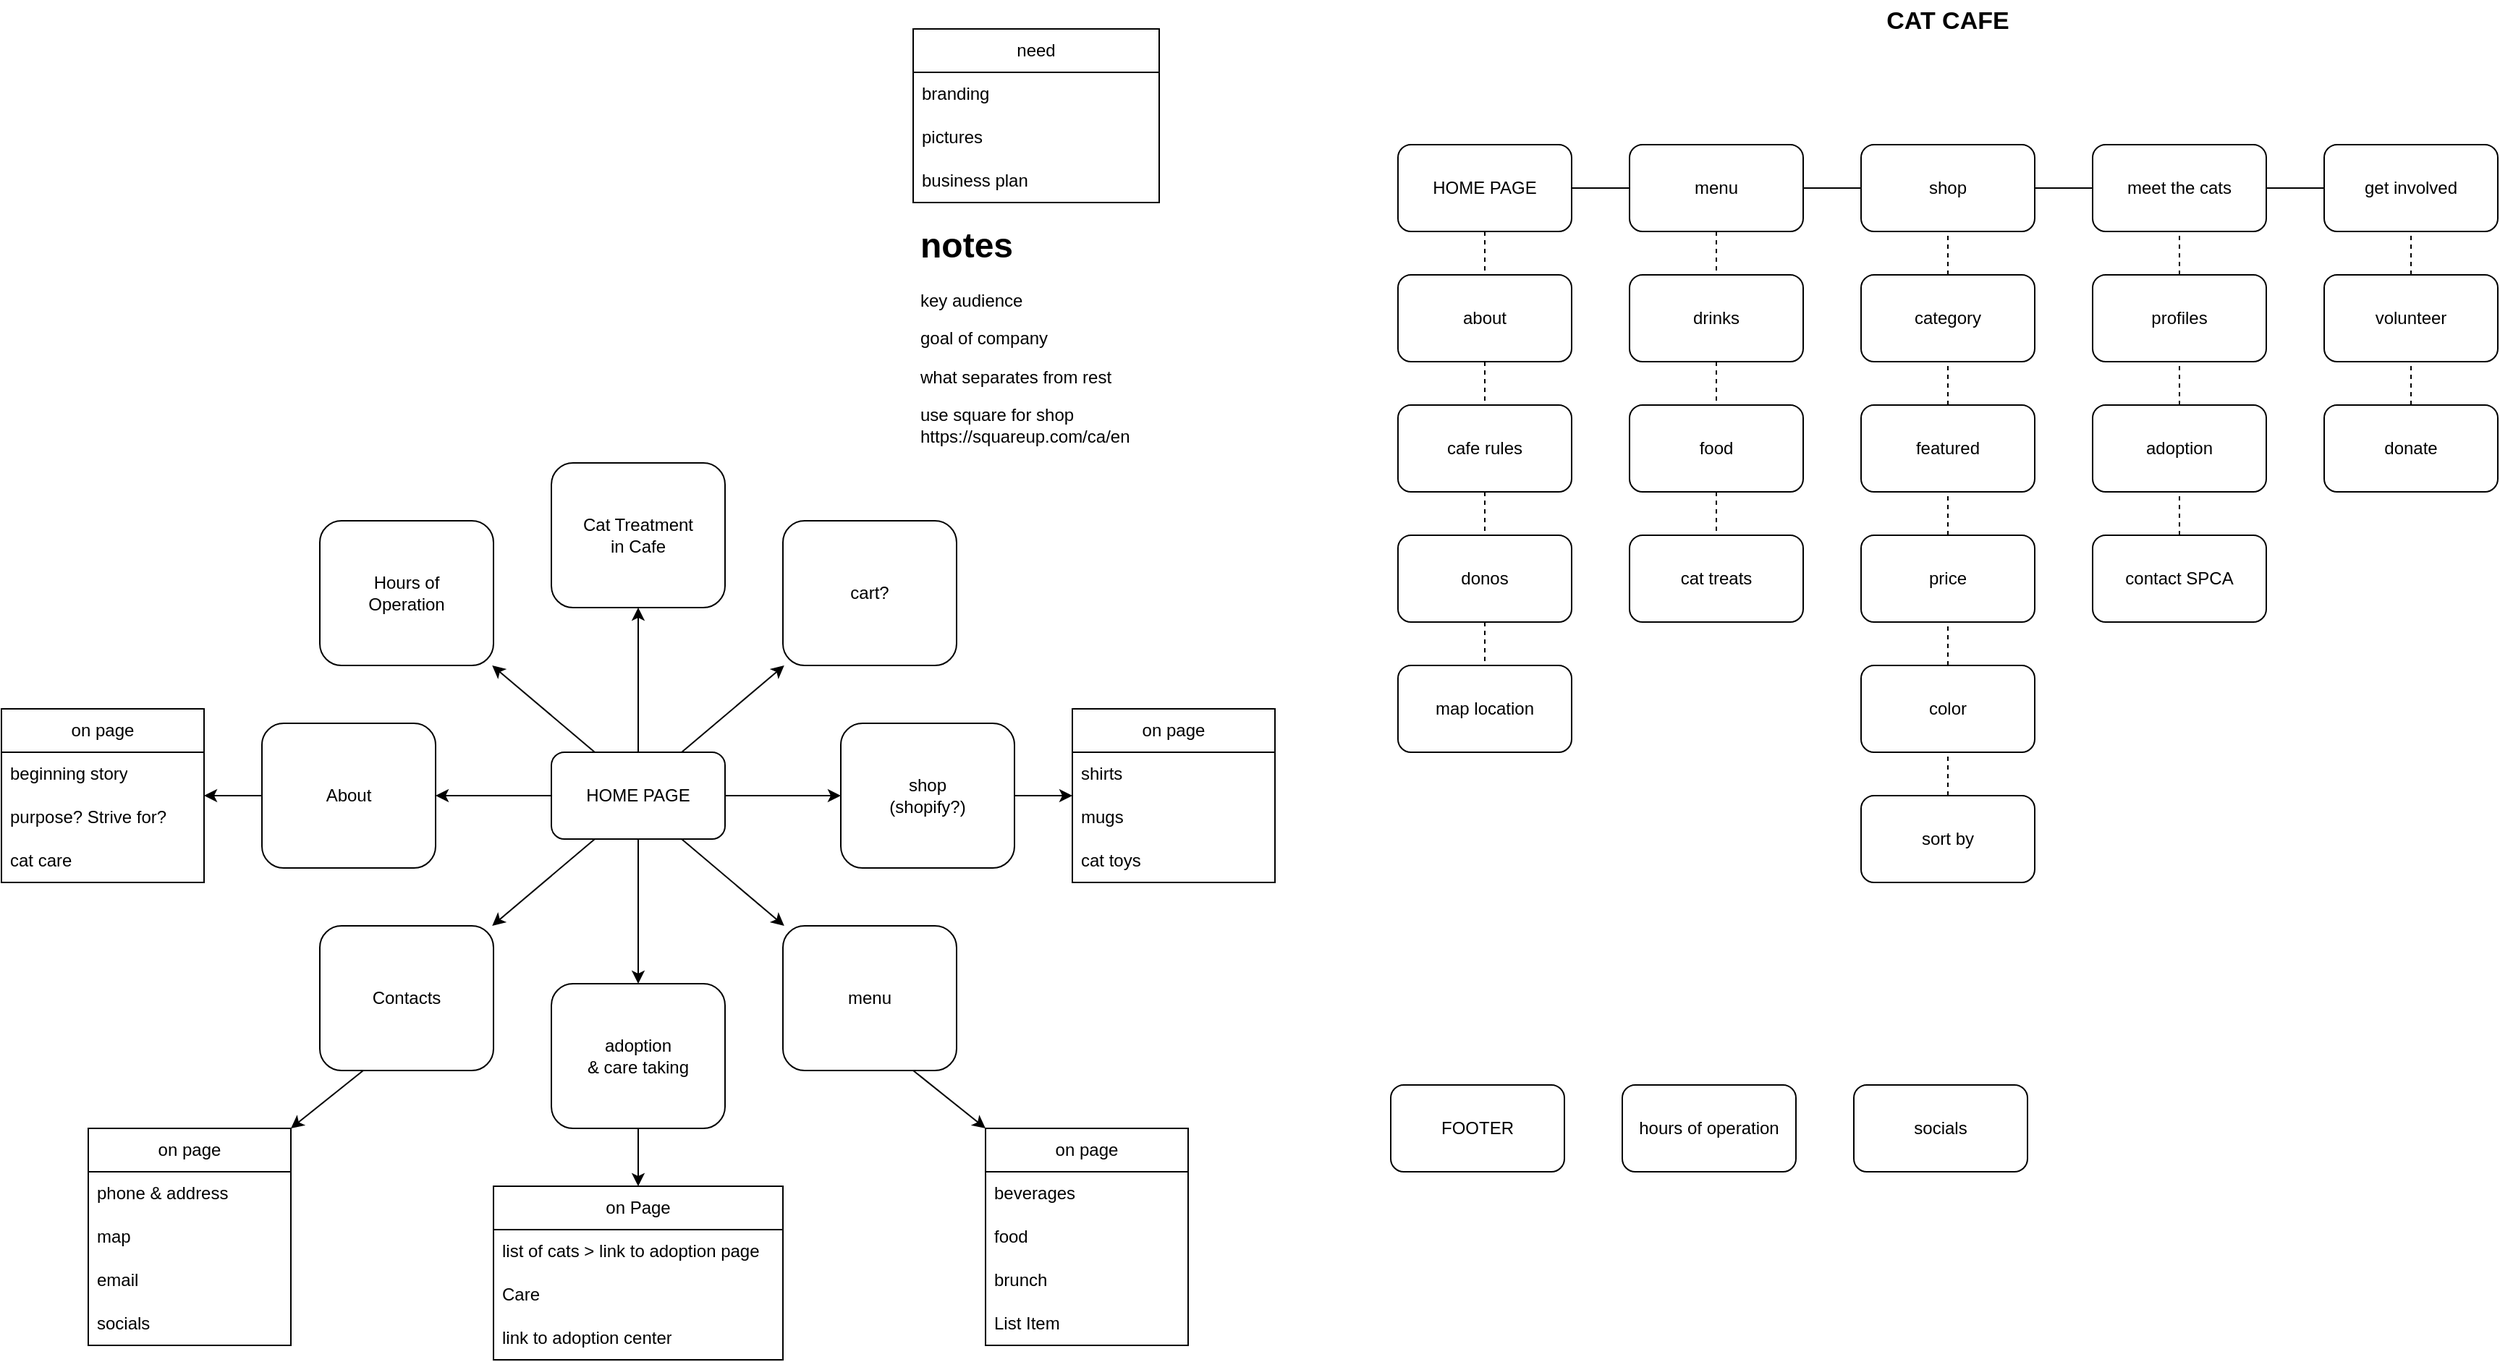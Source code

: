 <mxfile version="21.3.8" type="github">
  <diagram name="Page-1" id="Xms7GjZd3My_gEHVBKcg">
    <mxGraphModel dx="3541" dy="1071" grid="1" gridSize="10" guides="1" tooltips="1" connect="1" arrows="1" fold="1" page="1" pageScale="1" pageWidth="850" pageHeight="1100" math="0" shadow="0">
      <root>
        <mxCell id="0" />
        <mxCell id="1" parent="0" />
        <mxCell id="Ah0YgZg6HlVCOq0gjAIQ-40" style="edgeStyle=orthogonalEdgeStyle;rounded=0;orthogonalLoop=1;jettySize=auto;html=1;entryX=1;entryY=0.5;entryDx=0;entryDy=0;" parent="1" source="Ah0YgZg6HlVCOq0gjAIQ-2" target="Ah0YgZg6HlVCOq0gjAIQ-9" edge="1">
          <mxGeometry relative="1" as="geometry" />
        </mxCell>
        <mxCell id="Ah0YgZg6HlVCOq0gjAIQ-41" style="edgeStyle=orthogonalEdgeStyle;rounded=0;orthogonalLoop=1;jettySize=auto;html=1;entryX=0;entryY=0.5;entryDx=0;entryDy=0;" parent="1" source="Ah0YgZg6HlVCOq0gjAIQ-2" target="Ah0YgZg6HlVCOq0gjAIQ-11" edge="1">
          <mxGeometry relative="1" as="geometry" />
        </mxCell>
        <mxCell id="Ah0YgZg6HlVCOq0gjAIQ-42" style="edgeStyle=orthogonalEdgeStyle;rounded=0;orthogonalLoop=1;jettySize=auto;html=1;entryX=0.5;entryY=1;entryDx=0;entryDy=0;" parent="1" source="Ah0YgZg6HlVCOq0gjAIQ-2" target="Ah0YgZg6HlVCOq0gjAIQ-38" edge="1">
          <mxGeometry relative="1" as="geometry" />
        </mxCell>
        <mxCell id="Ah0YgZg6HlVCOq0gjAIQ-2" value="HOME PAGE" style="rounded=1;whiteSpace=wrap;html=1;" parent="1" vertex="1">
          <mxGeometry x="-540" y="540" width="120" height="60" as="geometry" />
        </mxCell>
        <mxCell id="Ah0YgZg6HlVCOq0gjAIQ-36" value="" style="edgeStyle=orthogonalEdgeStyle;rounded=0;orthogonalLoop=1;jettySize=auto;html=1;exitX=0.5;exitY=1;exitDx=0;exitDy=0;" parent="1" source="Ah0YgZg6HlVCOq0gjAIQ-2" target="Ah0YgZg6HlVCOq0gjAIQ-12" edge="1">
          <mxGeometry relative="1" as="geometry">
            <mxPoint x="-460" y="650" as="sourcePoint" />
          </mxGeometry>
        </mxCell>
        <mxCell id="Ah0YgZg6HlVCOq0gjAIQ-35" style="edgeStyle=orthogonalEdgeStyle;rounded=0;orthogonalLoop=1;jettySize=auto;html=1;" parent="1" source="Ah0YgZg6HlVCOq0gjAIQ-9" target="Ah0YgZg6HlVCOq0gjAIQ-31" edge="1">
          <mxGeometry relative="1" as="geometry" />
        </mxCell>
        <mxCell id="Ah0YgZg6HlVCOq0gjAIQ-9" value="About" style="rounded=1;whiteSpace=wrap;html=1;" parent="1" vertex="1">
          <mxGeometry x="-740" y="520" width="120" height="100" as="geometry" />
        </mxCell>
        <mxCell id="Ah0YgZg6HlVCOq0gjAIQ-67" style="edgeStyle=orthogonalEdgeStyle;rounded=0;orthogonalLoop=1;jettySize=auto;html=1;" parent="1" source="Ah0YgZg6HlVCOq0gjAIQ-11" target="Ah0YgZg6HlVCOq0gjAIQ-63" edge="1">
          <mxGeometry relative="1" as="geometry" />
        </mxCell>
        <mxCell id="Ah0YgZg6HlVCOq0gjAIQ-11" value="shop&lt;br&gt;(shopify?)" style="rounded=1;whiteSpace=wrap;html=1;" parent="1" vertex="1">
          <mxGeometry x="-340" y="520" width="120" height="100" as="geometry" />
        </mxCell>
        <mxCell id="Ah0YgZg6HlVCOq0gjAIQ-55" style="edgeStyle=orthogonalEdgeStyle;rounded=0;orthogonalLoop=1;jettySize=auto;html=1;" parent="1" source="Ah0YgZg6HlVCOq0gjAIQ-12" target="Ah0YgZg6HlVCOq0gjAIQ-57" edge="1">
          <mxGeometry relative="1" as="geometry">
            <mxPoint x="-480" y="840" as="targetPoint" />
          </mxGeometry>
        </mxCell>
        <mxCell id="Ah0YgZg6HlVCOq0gjAIQ-12" value="adoption&lt;br&gt;&amp;amp; care taking" style="rounded=1;whiteSpace=wrap;html=1;" parent="1" vertex="1">
          <mxGeometry x="-540" y="700" width="120" height="100" as="geometry" />
        </mxCell>
        <mxCell id="Ah0YgZg6HlVCOq0gjAIQ-13" value="Contacts" style="rounded=1;whiteSpace=wrap;html=1;" parent="1" vertex="1">
          <mxGeometry x="-700" y="660" width="120" height="100" as="geometry" />
        </mxCell>
        <mxCell id="Ah0YgZg6HlVCOq0gjAIQ-14" value="menu" style="rounded=1;whiteSpace=wrap;html=1;" parent="1" vertex="1">
          <mxGeometry x="-380" y="660" width="120" height="100" as="geometry" />
        </mxCell>
        <mxCell id="Ah0YgZg6HlVCOq0gjAIQ-15" value="&lt;b&gt;&lt;font style=&quot;font-size: 17px;&quot;&gt;CAT CAFE&lt;/font&gt;&lt;/b&gt;" style="text;html=1;strokeColor=none;fillColor=none;align=center;verticalAlign=middle;whiteSpace=wrap;rounded=0;" parent="1" vertex="1">
          <mxGeometry x="360" y="20" width="130" height="30" as="geometry" />
        </mxCell>
        <mxCell id="Ah0YgZg6HlVCOq0gjAIQ-21" value="&lt;h1&gt;notes&lt;/h1&gt;&lt;p&gt;key audience&lt;/p&gt;&lt;p&gt;goal of company&lt;/p&gt;&lt;p&gt;what separates from rest&lt;/p&gt;&lt;p&gt;use square for shop&lt;br&gt;&lt;span style=&quot;background-color: initial;&quot;&gt;https://squareup.com/ca/en&lt;/span&gt;&lt;/p&gt;" style="text;html=1;strokeColor=none;fillColor=none;spacing=5;spacingTop=-20;whiteSpace=wrap;overflow=hidden;rounded=0;" parent="1" vertex="1">
          <mxGeometry x="-290" y="170" width="170" height="190" as="geometry" />
        </mxCell>
        <mxCell id="Ah0YgZg6HlVCOq0gjAIQ-22" value="need" style="swimlane;fontStyle=0;childLayout=stackLayout;horizontal=1;startSize=30;horizontalStack=0;resizeParent=1;resizeParentMax=0;resizeLast=0;collapsible=1;marginBottom=0;whiteSpace=wrap;html=1;" parent="1" vertex="1">
          <mxGeometry x="-290" y="40" width="170" height="120" as="geometry" />
        </mxCell>
        <mxCell id="Ah0YgZg6HlVCOq0gjAIQ-23" value="branding" style="text;strokeColor=none;fillColor=none;align=left;verticalAlign=middle;spacingLeft=4;spacingRight=4;overflow=hidden;points=[[0,0.5],[1,0.5]];portConstraint=eastwest;rotatable=0;whiteSpace=wrap;html=1;" parent="Ah0YgZg6HlVCOq0gjAIQ-22" vertex="1">
          <mxGeometry y="30" width="170" height="30" as="geometry" />
        </mxCell>
        <mxCell id="Ah0YgZg6HlVCOq0gjAIQ-24" value="pictures" style="text;strokeColor=none;fillColor=none;align=left;verticalAlign=middle;spacingLeft=4;spacingRight=4;overflow=hidden;points=[[0,0.5],[1,0.5]];portConstraint=eastwest;rotatable=0;whiteSpace=wrap;html=1;" parent="Ah0YgZg6HlVCOq0gjAIQ-22" vertex="1">
          <mxGeometry y="60" width="170" height="30" as="geometry" />
        </mxCell>
        <mxCell id="Ah0YgZg6HlVCOq0gjAIQ-25" value="business plan" style="text;strokeColor=none;fillColor=none;align=left;verticalAlign=middle;spacingLeft=4;spacingRight=4;overflow=hidden;points=[[0,0.5],[1,0.5]];portConstraint=eastwest;rotatable=0;whiteSpace=wrap;html=1;" parent="Ah0YgZg6HlVCOq0gjAIQ-22" vertex="1">
          <mxGeometry y="90" width="170" height="30" as="geometry" />
        </mxCell>
        <mxCell id="Ah0YgZg6HlVCOq0gjAIQ-26" value="on page" style="swimlane;fontStyle=0;childLayout=stackLayout;horizontal=1;startSize=30;horizontalStack=0;resizeParent=1;resizeParentMax=0;resizeLast=0;collapsible=1;marginBottom=0;whiteSpace=wrap;html=1;" parent="1" vertex="1">
          <mxGeometry x="-860" y="800" width="140" height="150" as="geometry" />
        </mxCell>
        <mxCell id="Ah0YgZg6HlVCOq0gjAIQ-27" value="phone &amp;amp; address" style="text;strokeColor=none;fillColor=none;align=left;verticalAlign=middle;spacingLeft=4;spacingRight=4;overflow=hidden;points=[[0,0.5],[1,0.5]];portConstraint=eastwest;rotatable=0;whiteSpace=wrap;html=1;" parent="Ah0YgZg6HlVCOq0gjAIQ-26" vertex="1">
          <mxGeometry y="30" width="140" height="30" as="geometry" />
        </mxCell>
        <mxCell id="Ah0YgZg6HlVCOq0gjAIQ-28" value="map" style="text;strokeColor=none;fillColor=none;align=left;verticalAlign=middle;spacingLeft=4;spacingRight=4;overflow=hidden;points=[[0,0.5],[1,0.5]];portConstraint=eastwest;rotatable=0;whiteSpace=wrap;html=1;" parent="Ah0YgZg6HlVCOq0gjAIQ-26" vertex="1">
          <mxGeometry y="60" width="140" height="30" as="geometry" />
        </mxCell>
        <mxCell id="Ah0YgZg6HlVCOq0gjAIQ-29" value="email" style="text;strokeColor=none;fillColor=none;align=left;verticalAlign=middle;spacingLeft=4;spacingRight=4;overflow=hidden;points=[[0,0.5],[1,0.5]];portConstraint=eastwest;rotatable=0;whiteSpace=wrap;html=1;" parent="Ah0YgZg6HlVCOq0gjAIQ-26" vertex="1">
          <mxGeometry y="90" width="140" height="30" as="geometry" />
        </mxCell>
        <mxCell id="Ah0YgZg6HlVCOq0gjAIQ-74" value="socials" style="text;strokeColor=none;fillColor=none;align=left;verticalAlign=middle;spacingLeft=4;spacingRight=4;overflow=hidden;points=[[0,0.5],[1,0.5]];portConstraint=eastwest;rotatable=0;whiteSpace=wrap;html=1;" parent="Ah0YgZg6HlVCOq0gjAIQ-26" vertex="1">
          <mxGeometry y="120" width="140" height="30" as="geometry" />
        </mxCell>
        <mxCell id="Ah0YgZg6HlVCOq0gjAIQ-31" value="on page" style="swimlane;fontStyle=0;childLayout=stackLayout;horizontal=1;startSize=30;horizontalStack=0;resizeParent=1;resizeParentMax=0;resizeLast=0;collapsible=1;marginBottom=0;whiteSpace=wrap;html=1;" parent="1" vertex="1">
          <mxGeometry x="-920" y="510" width="140" height="120" as="geometry" />
        </mxCell>
        <mxCell id="Ah0YgZg6HlVCOq0gjAIQ-32" value="beginning story" style="text;strokeColor=none;fillColor=none;align=left;verticalAlign=middle;spacingLeft=4;spacingRight=4;overflow=hidden;points=[[0,0.5],[1,0.5]];portConstraint=eastwest;rotatable=0;whiteSpace=wrap;html=1;" parent="Ah0YgZg6HlVCOq0gjAIQ-31" vertex="1">
          <mxGeometry y="30" width="140" height="30" as="geometry" />
        </mxCell>
        <mxCell id="Ah0YgZg6HlVCOq0gjAIQ-33" value="purpose? Strive for?" style="text;strokeColor=none;fillColor=none;align=left;verticalAlign=middle;spacingLeft=4;spacingRight=4;overflow=hidden;points=[[0,0.5],[1,0.5]];portConstraint=eastwest;rotatable=0;whiteSpace=wrap;html=1;" parent="Ah0YgZg6HlVCOq0gjAIQ-31" vertex="1">
          <mxGeometry y="60" width="140" height="30" as="geometry" />
        </mxCell>
        <mxCell id="Ah0YgZg6HlVCOq0gjAIQ-34" value="cat care" style="text;strokeColor=none;fillColor=none;align=left;verticalAlign=middle;spacingLeft=4;spacingRight=4;overflow=hidden;points=[[0,0.5],[1,0.5]];portConstraint=eastwest;rotatable=0;whiteSpace=wrap;html=1;" parent="Ah0YgZg6HlVCOq0gjAIQ-31" vertex="1">
          <mxGeometry y="90" width="140" height="30" as="geometry" />
        </mxCell>
        <mxCell id="Ah0YgZg6HlVCOq0gjAIQ-37" value="cart?" style="rounded=1;whiteSpace=wrap;html=1;" parent="1" vertex="1">
          <mxGeometry x="-380" y="380" width="120" height="100" as="geometry" />
        </mxCell>
        <mxCell id="Ah0YgZg6HlVCOq0gjAIQ-38" value="Cat Treatment&lt;br&gt;in Cafe" style="rounded=1;whiteSpace=wrap;html=1;" parent="1" vertex="1">
          <mxGeometry x="-540" y="340" width="120" height="100" as="geometry" />
        </mxCell>
        <mxCell id="Ah0YgZg6HlVCOq0gjAIQ-39" value="Hours of&lt;br&gt;Operation" style="rounded=1;whiteSpace=wrap;html=1;" parent="1" vertex="1">
          <mxGeometry x="-700" y="380" width="120" height="100" as="geometry" />
        </mxCell>
        <mxCell id="Ah0YgZg6HlVCOq0gjAIQ-44" value="" style="endArrow=classic;html=1;rounded=0;exitX=0.75;exitY=0;exitDx=0;exitDy=0;" parent="1" source="Ah0YgZg6HlVCOq0gjAIQ-2" target="Ah0YgZg6HlVCOq0gjAIQ-37" edge="1">
          <mxGeometry width="50" height="50" relative="1" as="geometry">
            <mxPoint x="-420" y="540" as="sourcePoint" />
            <mxPoint x="-370" y="490" as="targetPoint" />
          </mxGeometry>
        </mxCell>
        <mxCell id="Ah0YgZg6HlVCOq0gjAIQ-46" value="" style="endArrow=classic;html=1;rounded=0;exitX=0.25;exitY=0;exitDx=0;exitDy=0;" parent="1" source="Ah0YgZg6HlVCOq0gjAIQ-2" target="Ah0YgZg6HlVCOq0gjAIQ-39" edge="1">
          <mxGeometry width="50" height="50" relative="1" as="geometry">
            <mxPoint x="-300" y="550" as="sourcePoint" />
            <mxPoint x="-250" y="500" as="targetPoint" />
          </mxGeometry>
        </mxCell>
        <mxCell id="Ah0YgZg6HlVCOq0gjAIQ-48" value="" style="endArrow=classic;html=1;rounded=0;exitX=0.25;exitY=1;exitDx=0;exitDy=0;" parent="1" source="Ah0YgZg6HlVCOq0gjAIQ-2" target="Ah0YgZg6HlVCOq0gjAIQ-13" edge="1">
          <mxGeometry width="50" height="50" relative="1" as="geometry">
            <mxPoint x="-300" y="460" as="sourcePoint" />
            <mxPoint x="-250" y="410" as="targetPoint" />
          </mxGeometry>
        </mxCell>
        <mxCell id="Ah0YgZg6HlVCOq0gjAIQ-49" value="" style="endArrow=classic;html=1;rounded=0;exitX=0.75;exitY=1;exitDx=0;exitDy=0;" parent="1" source="Ah0YgZg6HlVCOq0gjAIQ-2" target="Ah0YgZg6HlVCOq0gjAIQ-14" edge="1">
          <mxGeometry width="50" height="50" relative="1" as="geometry">
            <mxPoint x="-300" y="460" as="sourcePoint" />
            <mxPoint x="-250" y="410" as="targetPoint" />
          </mxGeometry>
        </mxCell>
        <mxCell id="Ah0YgZg6HlVCOq0gjAIQ-57" value="on Page" style="swimlane;fontStyle=0;childLayout=stackLayout;horizontal=1;startSize=30;horizontalStack=0;resizeParent=1;resizeParentMax=0;resizeLast=0;collapsible=1;marginBottom=0;whiteSpace=wrap;html=1;" parent="1" vertex="1">
          <mxGeometry x="-580" y="840" width="200" height="120" as="geometry" />
        </mxCell>
        <mxCell id="Ah0YgZg6HlVCOq0gjAIQ-58" value="list of cats &amp;gt; link to adoption page" style="text;strokeColor=none;fillColor=none;align=left;verticalAlign=middle;spacingLeft=4;spacingRight=4;overflow=hidden;points=[[0,0.5],[1,0.5]];portConstraint=eastwest;rotatable=0;whiteSpace=wrap;html=1;" parent="Ah0YgZg6HlVCOq0gjAIQ-57" vertex="1">
          <mxGeometry y="30" width="200" height="30" as="geometry" />
        </mxCell>
        <mxCell id="Ah0YgZg6HlVCOq0gjAIQ-59" value="Care" style="text;strokeColor=none;fillColor=none;align=left;verticalAlign=middle;spacingLeft=4;spacingRight=4;overflow=hidden;points=[[0,0.5],[1,0.5]];portConstraint=eastwest;rotatable=0;whiteSpace=wrap;html=1;" parent="Ah0YgZg6HlVCOq0gjAIQ-57" vertex="1">
          <mxGeometry y="60" width="200" height="30" as="geometry" />
        </mxCell>
        <mxCell id="Ah0YgZg6HlVCOq0gjAIQ-60" value="link to adoption center" style="text;strokeColor=none;fillColor=none;align=left;verticalAlign=middle;spacingLeft=4;spacingRight=4;overflow=hidden;points=[[0,0.5],[1,0.5]];portConstraint=eastwest;rotatable=0;whiteSpace=wrap;html=1;" parent="Ah0YgZg6HlVCOq0gjAIQ-57" vertex="1">
          <mxGeometry y="90" width="200" height="30" as="geometry" />
        </mxCell>
        <mxCell id="Ah0YgZg6HlVCOq0gjAIQ-61" value="" style="endArrow=classic;html=1;rounded=0;exitX=0.25;exitY=1;exitDx=0;exitDy=0;entryX=1;entryY=0;entryDx=0;entryDy=0;" parent="1" source="Ah0YgZg6HlVCOq0gjAIQ-13" target="Ah0YgZg6HlVCOq0gjAIQ-26" edge="1">
          <mxGeometry width="50" height="50" relative="1" as="geometry">
            <mxPoint x="-530" y="780" as="sourcePoint" />
            <mxPoint x="-680" y="860" as="targetPoint" />
          </mxGeometry>
        </mxCell>
        <mxCell id="Ah0YgZg6HlVCOq0gjAIQ-63" value="on page" style="swimlane;fontStyle=0;childLayout=stackLayout;horizontal=1;startSize=30;horizontalStack=0;resizeParent=1;resizeParentMax=0;resizeLast=0;collapsible=1;marginBottom=0;whiteSpace=wrap;html=1;" parent="1" vertex="1">
          <mxGeometry x="-180" y="510" width="140" height="120" as="geometry" />
        </mxCell>
        <mxCell id="Ah0YgZg6HlVCOq0gjAIQ-64" value="shirts" style="text;strokeColor=none;fillColor=none;align=left;verticalAlign=middle;spacingLeft=4;spacingRight=4;overflow=hidden;points=[[0,0.5],[1,0.5]];portConstraint=eastwest;rotatable=0;whiteSpace=wrap;html=1;" parent="Ah0YgZg6HlVCOq0gjAIQ-63" vertex="1">
          <mxGeometry y="30" width="140" height="30" as="geometry" />
        </mxCell>
        <mxCell id="Ah0YgZg6HlVCOq0gjAIQ-65" value="mugs" style="text;strokeColor=none;fillColor=none;align=left;verticalAlign=middle;spacingLeft=4;spacingRight=4;overflow=hidden;points=[[0,0.5],[1,0.5]];portConstraint=eastwest;rotatable=0;whiteSpace=wrap;html=1;" parent="Ah0YgZg6HlVCOq0gjAIQ-63" vertex="1">
          <mxGeometry y="60" width="140" height="30" as="geometry" />
        </mxCell>
        <mxCell id="Ah0YgZg6HlVCOq0gjAIQ-66" value="cat toys" style="text;strokeColor=none;fillColor=none;align=left;verticalAlign=middle;spacingLeft=4;spacingRight=4;overflow=hidden;points=[[0,0.5],[1,0.5]];portConstraint=eastwest;rotatable=0;whiteSpace=wrap;html=1;" parent="Ah0YgZg6HlVCOq0gjAIQ-63" vertex="1">
          <mxGeometry y="90" width="140" height="30" as="geometry" />
        </mxCell>
        <mxCell id="Ah0YgZg6HlVCOq0gjAIQ-68" value="on page" style="swimlane;fontStyle=0;childLayout=stackLayout;horizontal=1;startSize=30;horizontalStack=0;resizeParent=1;resizeParentMax=0;resizeLast=0;collapsible=1;marginBottom=0;whiteSpace=wrap;html=1;" parent="1" vertex="1">
          <mxGeometry x="-240" y="800" width="140" height="150" as="geometry" />
        </mxCell>
        <mxCell id="Ah0YgZg6HlVCOq0gjAIQ-69" value="beverages" style="text;strokeColor=none;fillColor=none;align=left;verticalAlign=middle;spacingLeft=4;spacingRight=4;overflow=hidden;points=[[0,0.5],[1,0.5]];portConstraint=eastwest;rotatable=0;whiteSpace=wrap;html=1;" parent="Ah0YgZg6HlVCOq0gjAIQ-68" vertex="1">
          <mxGeometry y="30" width="140" height="30" as="geometry" />
        </mxCell>
        <mxCell id="Ah0YgZg6HlVCOq0gjAIQ-70" value="food" style="text;strokeColor=none;fillColor=none;align=left;verticalAlign=middle;spacingLeft=4;spacingRight=4;overflow=hidden;points=[[0,0.5],[1,0.5]];portConstraint=eastwest;rotatable=0;whiteSpace=wrap;html=1;" parent="Ah0YgZg6HlVCOq0gjAIQ-68" vertex="1">
          <mxGeometry y="60" width="140" height="30" as="geometry" />
        </mxCell>
        <mxCell id="Ah0YgZg6HlVCOq0gjAIQ-71" value="brunch" style="text;strokeColor=none;fillColor=none;align=left;verticalAlign=middle;spacingLeft=4;spacingRight=4;overflow=hidden;points=[[0,0.5],[1,0.5]];portConstraint=eastwest;rotatable=0;whiteSpace=wrap;html=1;" parent="Ah0YgZg6HlVCOq0gjAIQ-68" vertex="1">
          <mxGeometry y="90" width="140" height="30" as="geometry" />
        </mxCell>
        <mxCell id="Ah0YgZg6HlVCOq0gjAIQ-75" value="List Item" style="text;strokeColor=none;fillColor=none;align=left;verticalAlign=middle;spacingLeft=4;spacingRight=4;overflow=hidden;points=[[0,0.5],[1,0.5]];portConstraint=eastwest;rotatable=0;whiteSpace=wrap;html=1;" parent="Ah0YgZg6HlVCOq0gjAIQ-68" vertex="1">
          <mxGeometry y="120" width="140" height="30" as="geometry" />
        </mxCell>
        <mxCell id="Ah0YgZg6HlVCOq0gjAIQ-73" value="" style="endArrow=classic;html=1;rounded=0;entryX=0;entryY=0;entryDx=0;entryDy=0;exitX=0.75;exitY=1;exitDx=0;exitDy=0;" parent="1" source="Ah0YgZg6HlVCOq0gjAIQ-14" target="Ah0YgZg6HlVCOq0gjAIQ-68" edge="1">
          <mxGeometry width="50" height="50" relative="1" as="geometry">
            <mxPoint x="-320" y="800" as="sourcePoint" />
            <mxPoint x="-470" y="610" as="targetPoint" />
          </mxGeometry>
        </mxCell>
        <mxCell id="bD9aCH7fuvaWQvH_nZB7-1" value="HOME PAGE" style="rounded=1;whiteSpace=wrap;html=1;" vertex="1" parent="1">
          <mxGeometry x="45" y="120" width="120" height="60" as="geometry" />
        </mxCell>
        <mxCell id="bD9aCH7fuvaWQvH_nZB7-3" value="menu" style="rounded=1;whiteSpace=wrap;html=1;" vertex="1" parent="1">
          <mxGeometry x="205" y="120" width="120" height="60" as="geometry" />
        </mxCell>
        <mxCell id="bD9aCH7fuvaWQvH_nZB7-5" value="meet the cats" style="rounded=1;whiteSpace=wrap;html=1;" vertex="1" parent="1">
          <mxGeometry x="525" y="120" width="120" height="60" as="geometry" />
        </mxCell>
        <mxCell id="bD9aCH7fuvaWQvH_nZB7-6" value="shop" style="rounded=1;whiteSpace=wrap;html=1;" vertex="1" parent="1">
          <mxGeometry x="365" y="120" width="120" height="60" as="geometry" />
        </mxCell>
        <mxCell id="bD9aCH7fuvaWQvH_nZB7-8" value="FOOTER" style="rounded=1;whiteSpace=wrap;html=1;" vertex="1" parent="1">
          <mxGeometry x="40" y="770" width="120" height="60" as="geometry" />
        </mxCell>
        <mxCell id="bD9aCH7fuvaWQvH_nZB7-9" value="hours of operation" style="rounded=1;whiteSpace=wrap;html=1;" vertex="1" parent="1">
          <mxGeometry x="200" y="770" width="120" height="60" as="geometry" />
        </mxCell>
        <mxCell id="bD9aCH7fuvaWQvH_nZB7-10" value="donos" style="rounded=1;whiteSpace=wrap;html=1;" vertex="1" parent="1">
          <mxGeometry x="45" y="390" width="120" height="60" as="geometry" />
        </mxCell>
        <mxCell id="bD9aCH7fuvaWQvH_nZB7-11" value="map location" style="rounded=1;whiteSpace=wrap;html=1;" vertex="1" parent="1">
          <mxGeometry x="45" y="480" width="120" height="60" as="geometry" />
        </mxCell>
        <mxCell id="bD9aCH7fuvaWQvH_nZB7-12" value="socials" style="rounded=1;whiteSpace=wrap;html=1;" vertex="1" parent="1">
          <mxGeometry x="360" y="770" width="120" height="60" as="geometry" />
        </mxCell>
        <mxCell id="bD9aCH7fuvaWQvH_nZB7-13" value="contact SPCA" style="rounded=1;whiteSpace=wrap;html=1;" vertex="1" parent="1">
          <mxGeometry x="525" y="390" width="120" height="60" as="geometry" />
        </mxCell>
        <mxCell id="bD9aCH7fuvaWQvH_nZB7-14" value="profiles" style="rounded=1;whiteSpace=wrap;html=1;" vertex="1" parent="1">
          <mxGeometry x="525" y="210" width="120" height="60" as="geometry" />
        </mxCell>
        <mxCell id="bD9aCH7fuvaWQvH_nZB7-15" value="adoption" style="rounded=1;whiteSpace=wrap;html=1;" vertex="1" parent="1">
          <mxGeometry x="525" y="300" width="120" height="60" as="geometry" />
        </mxCell>
        <mxCell id="bD9aCH7fuvaWQvH_nZB7-19" value="about" style="rounded=1;whiteSpace=wrap;html=1;" vertex="1" parent="1">
          <mxGeometry x="45" y="210" width="120" height="60" as="geometry" />
        </mxCell>
        <mxCell id="bD9aCH7fuvaWQvH_nZB7-20" value="cafe rules" style="rounded=1;whiteSpace=wrap;html=1;" vertex="1" parent="1">
          <mxGeometry x="45" y="300" width="120" height="60" as="geometry" />
        </mxCell>
        <mxCell id="bD9aCH7fuvaWQvH_nZB7-21" value="category" style="rounded=1;whiteSpace=wrap;html=1;" vertex="1" parent="1">
          <mxGeometry x="365" y="210" width="120" height="60" as="geometry" />
        </mxCell>
        <mxCell id="bD9aCH7fuvaWQvH_nZB7-22" value="featured" style="rounded=1;whiteSpace=wrap;html=1;" vertex="1" parent="1">
          <mxGeometry x="365" y="300" width="120" height="60" as="geometry" />
        </mxCell>
        <mxCell id="bD9aCH7fuvaWQvH_nZB7-23" value="price" style="rounded=1;whiteSpace=wrap;html=1;" vertex="1" parent="1">
          <mxGeometry x="365" y="390" width="120" height="60" as="geometry" />
        </mxCell>
        <mxCell id="bD9aCH7fuvaWQvH_nZB7-24" value="color" style="rounded=1;whiteSpace=wrap;html=1;" vertex="1" parent="1">
          <mxGeometry x="365" y="480" width="120" height="60" as="geometry" />
        </mxCell>
        <mxCell id="bD9aCH7fuvaWQvH_nZB7-25" value="sort by" style="rounded=1;whiteSpace=wrap;html=1;" vertex="1" parent="1">
          <mxGeometry x="365" y="570" width="120" height="60" as="geometry" />
        </mxCell>
        <mxCell id="bD9aCH7fuvaWQvH_nZB7-27" value="drinks" style="rounded=1;whiteSpace=wrap;html=1;" vertex="1" parent="1">
          <mxGeometry x="205" y="210" width="120" height="60" as="geometry" />
        </mxCell>
        <mxCell id="bD9aCH7fuvaWQvH_nZB7-28" value="food" style="rounded=1;whiteSpace=wrap;html=1;" vertex="1" parent="1">
          <mxGeometry x="205" y="300" width="120" height="60" as="geometry" />
        </mxCell>
        <mxCell id="bD9aCH7fuvaWQvH_nZB7-29" value="cat treats" style="rounded=1;whiteSpace=wrap;html=1;" vertex="1" parent="1">
          <mxGeometry x="205" y="390" width="120" height="60" as="geometry" />
        </mxCell>
        <mxCell id="bD9aCH7fuvaWQvH_nZB7-31" value="get involved" style="rounded=1;whiteSpace=wrap;html=1;" vertex="1" parent="1">
          <mxGeometry x="685" y="120" width="120" height="60" as="geometry" />
        </mxCell>
        <mxCell id="bD9aCH7fuvaWQvH_nZB7-32" value="volunteer" style="rounded=1;whiteSpace=wrap;html=1;" vertex="1" parent="1">
          <mxGeometry x="685" y="210" width="120" height="60" as="geometry" />
        </mxCell>
        <mxCell id="bD9aCH7fuvaWQvH_nZB7-33" value="donate" style="rounded=1;whiteSpace=wrap;html=1;" vertex="1" parent="1">
          <mxGeometry x="685" y="300" width="120" height="60" as="geometry" />
        </mxCell>
        <mxCell id="bD9aCH7fuvaWQvH_nZB7-34" value="" style="endArrow=none;html=1;rounded=0;" edge="1" parent="1" source="bD9aCH7fuvaWQvH_nZB7-1" target="bD9aCH7fuvaWQvH_nZB7-3">
          <mxGeometry width="50" height="50" relative="1" as="geometry">
            <mxPoint x="295" y="410" as="sourcePoint" />
            <mxPoint x="345" y="360" as="targetPoint" />
          </mxGeometry>
        </mxCell>
        <mxCell id="bD9aCH7fuvaWQvH_nZB7-35" value="" style="endArrow=none;html=1;rounded=0;" edge="1" parent="1" source="bD9aCH7fuvaWQvH_nZB7-3" target="bD9aCH7fuvaWQvH_nZB7-6">
          <mxGeometry width="50" height="50" relative="1" as="geometry">
            <mxPoint x="295" y="410" as="sourcePoint" />
            <mxPoint x="345" y="360" as="targetPoint" />
          </mxGeometry>
        </mxCell>
        <mxCell id="bD9aCH7fuvaWQvH_nZB7-36" value="" style="endArrow=none;html=1;rounded=0;" edge="1" parent="1" source="bD9aCH7fuvaWQvH_nZB7-6" target="bD9aCH7fuvaWQvH_nZB7-5">
          <mxGeometry width="50" height="50" relative="1" as="geometry">
            <mxPoint x="295" y="410" as="sourcePoint" />
            <mxPoint x="345" y="360" as="targetPoint" />
          </mxGeometry>
        </mxCell>
        <mxCell id="bD9aCH7fuvaWQvH_nZB7-37" value="" style="endArrow=none;html=1;rounded=0;" edge="1" parent="1" source="bD9aCH7fuvaWQvH_nZB7-5" target="bD9aCH7fuvaWQvH_nZB7-31">
          <mxGeometry width="50" height="50" relative="1" as="geometry">
            <mxPoint x="295" y="410" as="sourcePoint" />
            <mxPoint x="345" y="360" as="targetPoint" />
          </mxGeometry>
        </mxCell>
        <mxCell id="bD9aCH7fuvaWQvH_nZB7-38" value="" style="endArrow=none;dashed=1;html=1;rounded=0;" edge="1" parent="1" source="bD9aCH7fuvaWQvH_nZB7-1" target="bD9aCH7fuvaWQvH_nZB7-19">
          <mxGeometry width="50" height="50" relative="1" as="geometry">
            <mxPoint x="295" y="410" as="sourcePoint" />
            <mxPoint x="345" y="360" as="targetPoint" />
          </mxGeometry>
        </mxCell>
        <mxCell id="bD9aCH7fuvaWQvH_nZB7-39" value="" style="endArrow=none;dashed=1;html=1;rounded=0;" edge="1" parent="1" source="bD9aCH7fuvaWQvH_nZB7-19" target="bD9aCH7fuvaWQvH_nZB7-20">
          <mxGeometry width="50" height="50" relative="1" as="geometry">
            <mxPoint x="295" y="410" as="sourcePoint" />
            <mxPoint x="345" y="360" as="targetPoint" />
          </mxGeometry>
        </mxCell>
        <mxCell id="bD9aCH7fuvaWQvH_nZB7-41" value="" style="endArrow=none;dashed=1;html=1;rounded=0;" edge="1" parent="1" source="bD9aCH7fuvaWQvH_nZB7-20" target="bD9aCH7fuvaWQvH_nZB7-10">
          <mxGeometry width="50" height="50" relative="1" as="geometry">
            <mxPoint x="135" y="380" as="sourcePoint" />
            <mxPoint x="345" y="360" as="targetPoint" />
          </mxGeometry>
        </mxCell>
        <mxCell id="bD9aCH7fuvaWQvH_nZB7-43" value="" style="endArrow=none;dashed=1;html=1;rounded=0;" edge="1" parent="1" source="bD9aCH7fuvaWQvH_nZB7-10" target="bD9aCH7fuvaWQvH_nZB7-11">
          <mxGeometry width="50" height="50" relative="1" as="geometry">
            <mxPoint x="295" y="410" as="sourcePoint" />
            <mxPoint x="345" y="360" as="targetPoint" />
          </mxGeometry>
        </mxCell>
        <mxCell id="bD9aCH7fuvaWQvH_nZB7-44" value="" style="endArrow=none;dashed=1;html=1;rounded=0;" edge="1" parent="1" source="bD9aCH7fuvaWQvH_nZB7-3" target="bD9aCH7fuvaWQvH_nZB7-27">
          <mxGeometry width="50" height="50" relative="1" as="geometry">
            <mxPoint x="295" y="410" as="sourcePoint" />
            <mxPoint x="345" y="360" as="targetPoint" />
          </mxGeometry>
        </mxCell>
        <mxCell id="bD9aCH7fuvaWQvH_nZB7-45" value="" style="endArrow=none;dashed=1;html=1;rounded=0;" edge="1" parent="1" source="bD9aCH7fuvaWQvH_nZB7-27" target="bD9aCH7fuvaWQvH_nZB7-28">
          <mxGeometry width="50" height="50" relative="1" as="geometry">
            <mxPoint x="295" y="410" as="sourcePoint" />
            <mxPoint x="345" y="360" as="targetPoint" />
          </mxGeometry>
        </mxCell>
        <mxCell id="bD9aCH7fuvaWQvH_nZB7-46" value="" style="endArrow=none;dashed=1;html=1;rounded=0;" edge="1" parent="1" source="bD9aCH7fuvaWQvH_nZB7-28" target="bD9aCH7fuvaWQvH_nZB7-29">
          <mxGeometry width="50" height="50" relative="1" as="geometry">
            <mxPoint x="295" y="410" as="sourcePoint" />
            <mxPoint x="345" y="360" as="targetPoint" />
          </mxGeometry>
        </mxCell>
        <mxCell id="bD9aCH7fuvaWQvH_nZB7-47" value="" style="endArrow=none;dashed=1;html=1;rounded=0;" edge="1" parent="1" source="bD9aCH7fuvaWQvH_nZB7-21" target="bD9aCH7fuvaWQvH_nZB7-6">
          <mxGeometry width="50" height="50" relative="1" as="geometry">
            <mxPoint x="295" y="410" as="sourcePoint" />
            <mxPoint x="445" y="200" as="targetPoint" />
          </mxGeometry>
        </mxCell>
        <mxCell id="bD9aCH7fuvaWQvH_nZB7-48" value="" style="endArrow=none;dashed=1;html=1;rounded=0;" edge="1" parent="1" source="bD9aCH7fuvaWQvH_nZB7-22" target="bD9aCH7fuvaWQvH_nZB7-21">
          <mxGeometry width="50" height="50" relative="1" as="geometry">
            <mxPoint x="295" y="410" as="sourcePoint" />
            <mxPoint x="345" y="360" as="targetPoint" />
          </mxGeometry>
        </mxCell>
        <mxCell id="bD9aCH7fuvaWQvH_nZB7-49" value="" style="endArrow=none;dashed=1;html=1;rounded=0;" edge="1" parent="1" source="bD9aCH7fuvaWQvH_nZB7-23" target="bD9aCH7fuvaWQvH_nZB7-22">
          <mxGeometry width="50" height="50" relative="1" as="geometry">
            <mxPoint x="295" y="410" as="sourcePoint" />
            <mxPoint x="345" y="360" as="targetPoint" />
          </mxGeometry>
        </mxCell>
        <mxCell id="bD9aCH7fuvaWQvH_nZB7-50" value="" style="endArrow=none;dashed=1;html=1;rounded=0;" edge="1" parent="1" source="bD9aCH7fuvaWQvH_nZB7-24" target="bD9aCH7fuvaWQvH_nZB7-23">
          <mxGeometry width="50" height="50" relative="1" as="geometry">
            <mxPoint x="295" y="410" as="sourcePoint" />
            <mxPoint x="345" y="360" as="targetPoint" />
          </mxGeometry>
        </mxCell>
        <mxCell id="bD9aCH7fuvaWQvH_nZB7-51" value="" style="endArrow=none;dashed=1;html=1;rounded=0;" edge="1" parent="1" source="bD9aCH7fuvaWQvH_nZB7-25" target="bD9aCH7fuvaWQvH_nZB7-24">
          <mxGeometry width="50" height="50" relative="1" as="geometry">
            <mxPoint x="295" y="410" as="sourcePoint" />
            <mxPoint x="345" y="360" as="targetPoint" />
          </mxGeometry>
        </mxCell>
        <mxCell id="bD9aCH7fuvaWQvH_nZB7-52" value="" style="endArrow=none;dashed=1;html=1;rounded=0;" edge="1" parent="1" source="bD9aCH7fuvaWQvH_nZB7-14" target="bD9aCH7fuvaWQvH_nZB7-5">
          <mxGeometry width="50" height="50" relative="1" as="geometry">
            <mxPoint x="295" y="410" as="sourcePoint" />
            <mxPoint x="345" y="360" as="targetPoint" />
          </mxGeometry>
        </mxCell>
        <mxCell id="bD9aCH7fuvaWQvH_nZB7-53" value="" style="endArrow=none;dashed=1;html=1;rounded=0;" edge="1" parent="1" source="bD9aCH7fuvaWQvH_nZB7-15" target="bD9aCH7fuvaWQvH_nZB7-14">
          <mxGeometry width="50" height="50" relative="1" as="geometry">
            <mxPoint x="295" y="410" as="sourcePoint" />
            <mxPoint x="345" y="360" as="targetPoint" />
          </mxGeometry>
        </mxCell>
        <mxCell id="bD9aCH7fuvaWQvH_nZB7-54" value="" style="endArrow=none;dashed=1;html=1;rounded=0;" edge="1" parent="1" source="bD9aCH7fuvaWQvH_nZB7-13" target="bD9aCH7fuvaWQvH_nZB7-15">
          <mxGeometry width="50" height="50" relative="1" as="geometry">
            <mxPoint x="295" y="410" as="sourcePoint" />
            <mxPoint x="345" y="360" as="targetPoint" />
          </mxGeometry>
        </mxCell>
        <mxCell id="bD9aCH7fuvaWQvH_nZB7-55" value="" style="endArrow=none;dashed=1;html=1;rounded=0;" edge="1" parent="1" source="bD9aCH7fuvaWQvH_nZB7-32" target="bD9aCH7fuvaWQvH_nZB7-31">
          <mxGeometry width="50" height="50" relative="1" as="geometry">
            <mxPoint x="295" y="410" as="sourcePoint" />
            <mxPoint x="345" y="360" as="targetPoint" />
          </mxGeometry>
        </mxCell>
        <mxCell id="bD9aCH7fuvaWQvH_nZB7-56" value="" style="endArrow=none;dashed=1;html=1;rounded=0;" edge="1" parent="1" source="bD9aCH7fuvaWQvH_nZB7-33" target="bD9aCH7fuvaWQvH_nZB7-32">
          <mxGeometry width="50" height="50" relative="1" as="geometry">
            <mxPoint x="295" y="410" as="sourcePoint" />
            <mxPoint x="345" y="360" as="targetPoint" />
          </mxGeometry>
        </mxCell>
      </root>
    </mxGraphModel>
  </diagram>
</mxfile>
